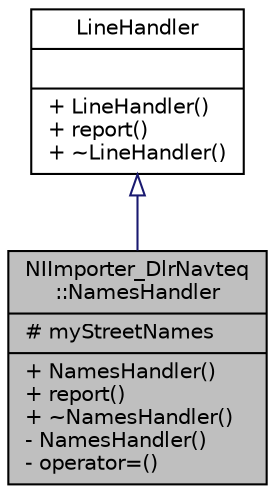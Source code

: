 digraph "NIImporter_DlrNavteq::NamesHandler"
{
  edge [fontname="Helvetica",fontsize="10",labelfontname="Helvetica",labelfontsize="10"];
  node [fontname="Helvetica",fontsize="10",shape=record];
  Node0 [label="{NIImporter_DlrNavteq\l::NamesHandler\n|# myStreetNames\l|+ NamesHandler()\l+ report()\l+ ~NamesHandler()\l- NamesHandler()\l- operator=()\l}",height=0.2,width=0.4,color="black", fillcolor="grey75", style="filled", fontcolor="black"];
  Node1 -> Node0 [dir="back",color="midnightblue",fontsize="10",style="solid",arrowtail="onormal",fontname="Helvetica"];
  Node1 [label="{LineHandler\n||+ LineHandler()\l+ report()\l+ ~LineHandler()\l}",height=0.2,width=0.4,color="black", fillcolor="white", style="filled",URL="$d5/d60/class_line_handler.html",tooltip="Interface definition for a class which retrieves lines from a LineHandler. "];
}
